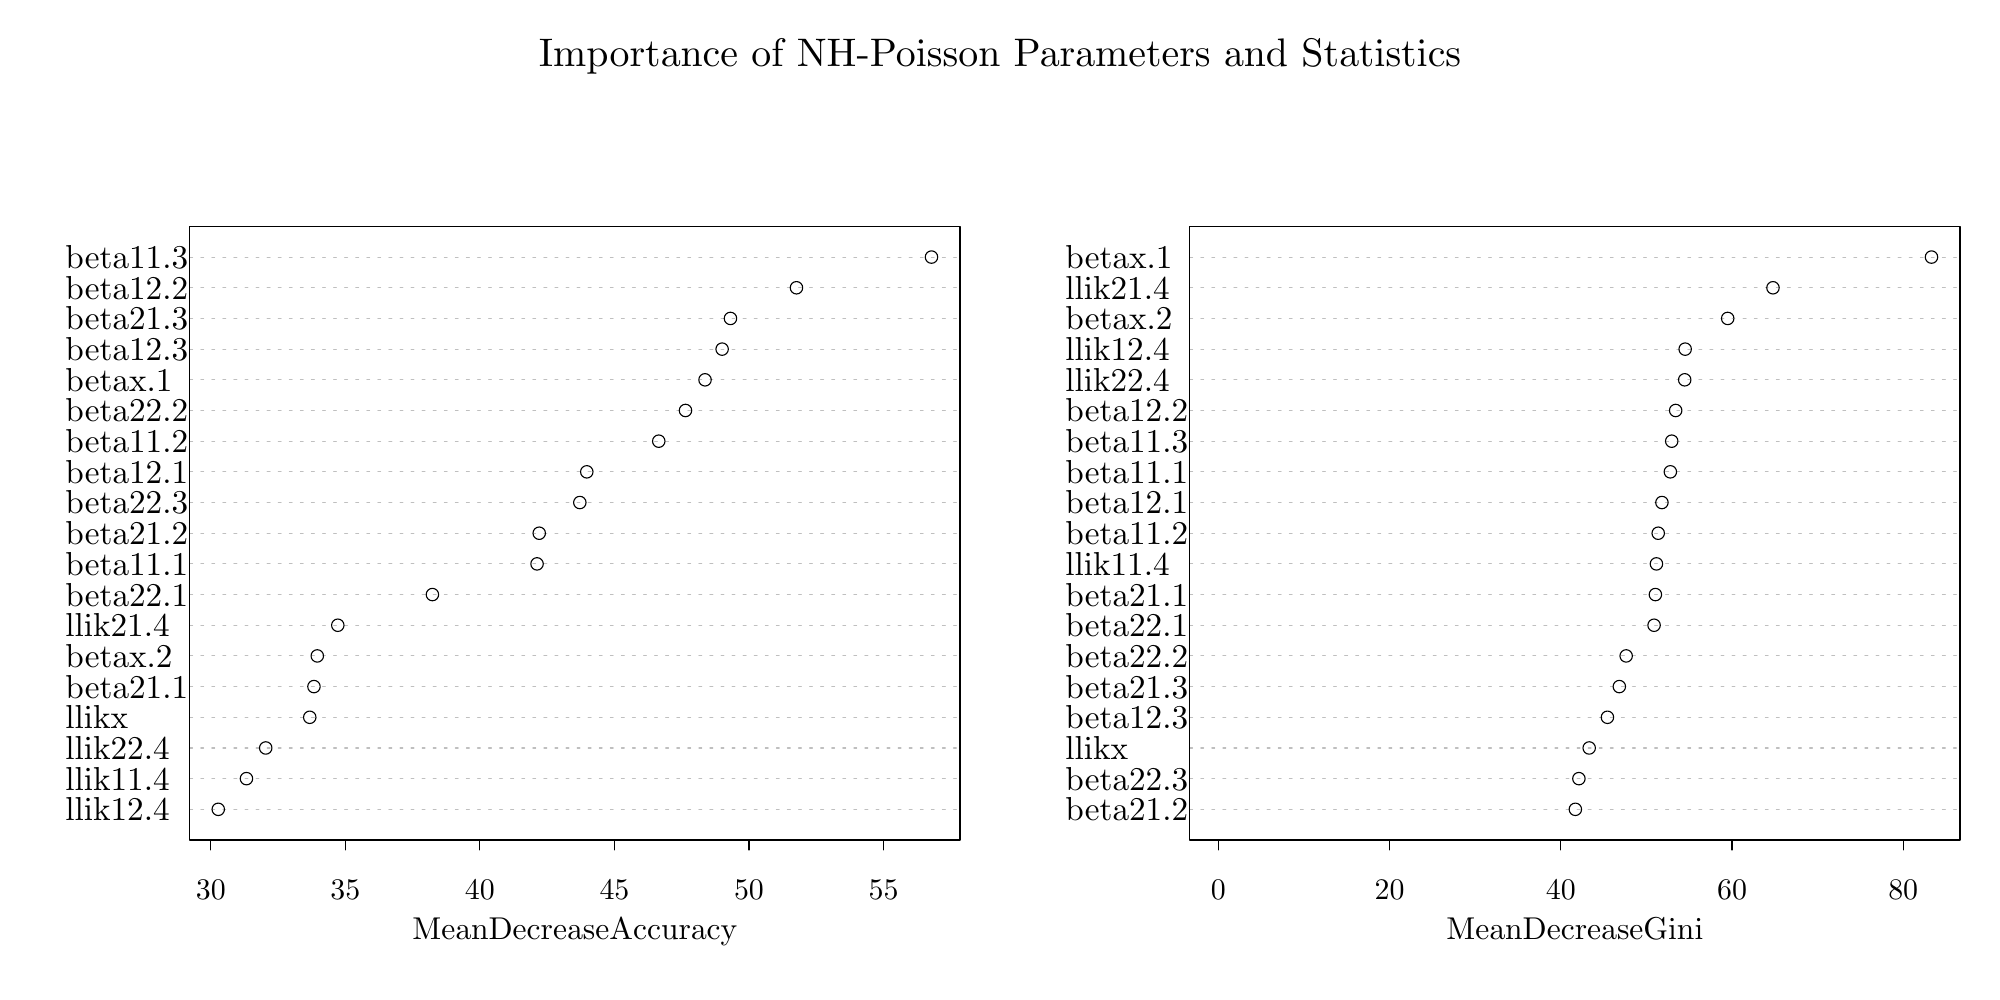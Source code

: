 % Created by tikzDevice version 0.6.2 on 2013-05-01 08:32:35.991
% !TEX encoding = UTF-8 Unicode

\documentclass{article}
\nonstopmode

\usepackage{tikz}

\usepackage[active,tightpage,psfixbb]{preview}

\PreviewEnvironment{pgfpicture}

\setlength\PreviewBorder{0pt}

\newcommand{\SweaveOpts}[1]{}  % do not interfere with LaTeX
\newcommand{\SweaveInput}[1]{} % because they are not real TeX commands
\newcommand{\Sexpr}[1]{}       % will only be parsed by R


%Change "article" to "report" to get rid of page number on title page
\usepackage{amsmath,amsfonts,amsthm,amssymb}
\usepackage{tikz}
\usetikzlibrary{backgrounds}
\usepackage{setspace}
\usepackage{Tabbing}
\usepackage{fancyhdr}
\usepackage{lastpage}
\usepackage{lstlinebgrd}
\usepackage{extramarks}
\usepackage{longtable}
\usepackage{chngpage}
\usepackage{soul,color}
\usepackage{color}
\usepackage{graphicx,float,wrapfig}
\usepackage{amsmath,amssymb, rotating}
%\usepackage{minted}
\usepackage{epsfig}
\usepackage{animate}
\usepackage{array}
\usepackage{graphics, color}
\usepackage{graphicx}
\usepackage{epsfig}
\usepackage{setspace}
\usepackage{verbatim}
\usepackage{url}
\usepackage[margin=1.0in]{geometry}

\definecolor{knitrfg}{rgb}{0.2, 0.2, 0.2}
\newcommand{\blue}[1]{{\color{blue} #1}}
\newcommand{\red}[1]{{\color{red} #1}}
\newcommand{\distas}[1]{%
  \savebox{\mybox}{\hbox{\kern3pt$\scriptstyle#1$\kern3pt}}%
  \savebox{\mysim}{\hbox{$\sim$}}%
  \mathbin{\overset{#1}{\kern\z \resizebox{\wd\mybox}{\ht\mysim}{$\sim$}}}%
}
\newcommand{\mytilde}{\raise.17ex\hbox{$\scriptstyle\mathtt{\sim}$}} 

% In case you need to adjust margins:
\topmargin=-0.45in      %
\evensidemargin=0in     %
\oddsidemargin=0in      %
\textwidth=6.5in        %
\textheight=9.0in       %
\headsep=0.25in         %

%Course Information
\newcommand{\Semester}{April and May 2013}
\newcommand{\CourseShort}{DMC 2013}
\newcommand{\CourseLong}{Data Mining Cup Competition 2013}

%Instructor Information
\newcommand{\InstructorLong}{Iowa State University of Science and Technology}
\newcommand{\InstructorShort}{ISU}

%My Information
\newcommand{\WritersLong}{Corey Lanker, Fangfang Liu, Jia Liu, Ian Mouzon, Wei Zhang, Wen Zhou}
\newcommand{\WritersShort}{Lanker, Liu, Liu, Mouzon, Zhang, Zhou}
\newcommand{\WritersContact}{\blue{imouzon@iastate.edu}}

%Homework Information
\newcommand{\homeworkTitle}{Prediction of Orders}
\newcommand{\homeworkDueDate}{April and May 2013}
\newcommand{\homeworkCreationDate}{\date{}}
\newcommand{\homeworkTopics}{}

% Setup the header and footer
\pagestyle{fancy}                                                       %
\lhead{\CourseShort:  \InstructorShort}                                                 %
\chead{\homeworkTitle}  %
\rhead{\WritersShort \firstxmark}                                                     %
\lfoot{\lastxmark}                                                      %
\cfoot{}                                                                %
\rfoot{Page\ \thepage\ of\ \pageref{LastPage}}                          %
\renewcommand\headrulewidth{0.4pt}                                      %
\renewcommand\footrulewidth{0.4pt}                                      %

%%%% FANCY QUOTES %%%
\makeatletter
\tikzset{%
  fancy quotes/.style={
    text width=\fq@width pt,
    align=justify,
    inner sep=1em,
    anchor=north west,
    minimum width=\textwidth,
  },
  fancy quotes width/.initial={.8\textwidth},
  fancy quotes marks/.style={
    scale=8,
    text=white,
    inner sep=0pt,
  },
  fancy quotes opening/.style={
    fancy quotes marks,
  },
  fancy quotes closing/.style={
    fancy quotes marks,
  },
  fancy quotes background/.style={
    show background rectangle,
    inner frame xsep=0pt,
    background rectangle/.style={
      fill=gray!25,
      rounded corners,
    },
  }
}

\newenvironment{fancyquotes}[1][]{%
\noindent
\tikzpicture[fancy quotes background]
\node[fancy quotes opening,anchor=north west] (fq@ul) at (0,0) {``};
\tikz@scan@one@point\pgfutil@firstofone(fq@ul.east)
\pgfmathsetmacro{\fq@width}{\textwidth - 2*\pgf@x}
\node[fancy quotes,#1] (fq@txt) at (fq@ul.north west) \bgroup}
{\egroup;
\node[overlay,fancy quotes closing,anchor=east] at (fq@txt.south east) {''};
\endtikzpicture}
\makeatother
%%% End of fancy quotes


\begin{document}

\begin{tikzpicture}[x=1pt,y=1pt]
\definecolor[named]{drawColor}{rgb}{0.00,0.00,0.00}
\definecolor[named]{fillColor}{rgb}{1.00,1.00,1.00}
\fill[color=fillColor,fill opacity=0.00,] (0,0) rectangle (722.70,361.35);
\begin{scope}
\path[clip] (  0.00,  0.00) rectangle (722.70,361.35);
\definecolor[named]{fillColor}{rgb}{0.00,0.00,0.00}
\definecolor[named]{drawColor}{rgb}{0.00,0.00,0.00}

\node[color=drawColor,anchor=base west,inner sep=0pt, outer sep=0pt, scale=  1.20] at ( 23.64, 64.77) {llik12.4};

\node[color=drawColor,anchor=base west,inner sep=0pt, outer sep=0pt, scale=  1.20] at ( 23.64, 75.86) {llik11.4};

\node[color=drawColor,anchor=base west,inner sep=0pt, outer sep=0pt, scale=  1.20] at ( 23.64, 86.94) {llik22.4};

\node[color=drawColor,anchor=base west,inner sep=0pt, outer sep=0pt, scale=  1.20] at ( 23.64, 98.03) {llikx};

\node[color=drawColor,anchor=base west,inner sep=0pt, outer sep=0pt, scale=  1.20] at ( 23.64,109.11) {beta21.1};

\node[color=drawColor,anchor=base west,inner sep=0pt, outer sep=0pt, scale=  1.20] at ( 23.64,120.20) {betax.2};

\node[color=drawColor,anchor=base west,inner sep=0pt, outer sep=0pt, scale=  1.20] at ( 23.64,131.28) {llik21.4};

\node[color=drawColor,anchor=base west,inner sep=0pt, outer sep=0pt, scale=  1.20] at ( 23.64,142.37) {beta22.1};

\node[color=drawColor,anchor=base west,inner sep=0pt, outer sep=0pt, scale=  1.20] at ( 23.64,153.46) {beta11.1};

\node[color=drawColor,anchor=base west,inner sep=0pt, outer sep=0pt, scale=  1.20] at ( 23.64,164.54) {beta21.2};

\node[color=drawColor,anchor=base west,inner sep=0pt, outer sep=0pt, scale=  1.20] at ( 23.64,175.63) {beta22.3};

\node[color=drawColor,anchor=base west,inner sep=0pt, outer sep=0pt, scale=  1.20] at ( 23.64,186.71) {beta12.1};

\node[color=drawColor,anchor=base west,inner sep=0pt, outer sep=0pt, scale=  1.20] at ( 23.64,197.80) {beta11.2};

\node[color=drawColor,anchor=base west,inner sep=0pt, outer sep=0pt, scale=  1.20] at ( 23.64,208.89) {beta22.2};

\node[color=drawColor,anchor=base west,inner sep=0pt, outer sep=0pt, scale=  1.20] at ( 23.64,219.97) {betax.1};

\node[color=drawColor,anchor=base west,inner sep=0pt, outer sep=0pt, scale=  1.20] at ( 23.64,231.06) {beta12.3};

\node[color=drawColor,anchor=base west,inner sep=0pt, outer sep=0pt, scale=  1.20] at ( 23.64,242.14) {beta21.3};

\node[color=drawColor,anchor=base west,inner sep=0pt, outer sep=0pt, scale=  1.20] at ( 23.64,253.23) {beta12.2};

\node[color=drawColor,anchor=base west,inner sep=0pt, outer sep=0pt, scale=  1.20] at ( 23.64,264.32) {beta11.3};
\end{scope}
\begin{scope}
\path[clip] ( 68.56, 57.82) rectangle (346.90,279.53);
\definecolor[named]{fillColor}{rgb}{0.00,0.00,0.00}
\definecolor[named]{drawColor}{rgb}{0.75,0.75,0.75}

\draw[color=drawColor,dash pattern=on 1pt off 3pt ,line cap=round,line join=round,fill opacity=0.00,] ( 68.56, 68.90) -- (346.90, 68.90);

\draw[color=drawColor,dash pattern=on 1pt off 3pt ,line cap=round,line join=round,fill opacity=0.00,] ( 68.56, 79.99) -- (346.90, 79.99);

\draw[color=drawColor,dash pattern=on 1pt off 3pt ,line cap=round,line join=round,fill opacity=0.00,] ( 68.56, 91.07) -- (346.90, 91.07);

\draw[color=drawColor,dash pattern=on 1pt off 3pt ,line cap=round,line join=round,fill opacity=0.00,] ( 68.56,102.16) -- (346.90,102.16);

\draw[color=drawColor,dash pattern=on 1pt off 3pt ,line cap=round,line join=round,fill opacity=0.00,] ( 68.56,113.25) -- (346.90,113.25);

\draw[color=drawColor,dash pattern=on 1pt off 3pt ,line cap=round,line join=round,fill opacity=0.00,] ( 68.56,124.33) -- (346.90,124.33);

\draw[color=drawColor,dash pattern=on 1pt off 3pt ,line cap=round,line join=round,fill opacity=0.00,] ( 68.56,135.42) -- (346.90,135.42);

\draw[color=drawColor,dash pattern=on 1pt off 3pt ,line cap=round,line join=round,fill opacity=0.00,] ( 68.56,146.50) -- (346.90,146.50);

\draw[color=drawColor,dash pattern=on 1pt off 3pt ,line cap=round,line join=round,fill opacity=0.00,] ( 68.56,157.59) -- (346.90,157.59);

\draw[color=drawColor,dash pattern=on 1pt off 3pt ,line cap=round,line join=round,fill opacity=0.00,] ( 68.56,168.67) -- (346.90,168.67);

\draw[color=drawColor,dash pattern=on 1pt off 3pt ,line cap=round,line join=round,fill opacity=0.00,] ( 68.56,179.76) -- (346.90,179.76);

\draw[color=drawColor,dash pattern=on 1pt off 3pt ,line cap=round,line join=round,fill opacity=0.00,] ( 68.56,190.85) -- (346.90,190.85);

\draw[color=drawColor,dash pattern=on 1pt off 3pt ,line cap=round,line join=round,fill opacity=0.00,] ( 68.56,201.93) -- (346.90,201.93);

\draw[color=drawColor,dash pattern=on 1pt off 3pt ,line cap=round,line join=round,fill opacity=0.00,] ( 68.56,213.02) -- (346.90,213.02);

\draw[color=drawColor,dash pattern=on 1pt off 3pt ,line cap=round,line join=round,fill opacity=0.00,] ( 68.56,224.10) -- (346.90,224.10);

\draw[color=drawColor,dash pattern=on 1pt off 3pt ,line cap=round,line join=round,fill opacity=0.00,] ( 68.56,235.19) -- (346.90,235.19);

\draw[color=drawColor,dash pattern=on 1pt off 3pt ,line cap=round,line join=round,fill opacity=0.00,] ( 68.56,246.28) -- (346.90,246.28);

\draw[color=drawColor,dash pattern=on 1pt off 3pt ,line cap=round,line join=round,fill opacity=0.00,] ( 68.56,257.36) -- (346.90,257.36);

\draw[color=drawColor,dash pattern=on 1pt off 3pt ,line cap=round,line join=round,fill opacity=0.00,] ( 68.56,268.45) -- (346.90,268.45);
\definecolor[named]{drawColor}{rgb}{0.00,0.00,0.00}

\draw[color=drawColor,line cap=round,line join=round,fill opacity=0.00,] ( 78.87, 68.90) circle (  2.25);

\draw[color=drawColor,line cap=round,line join=round,fill opacity=0.00,] ( 89.05, 79.99) circle (  2.25);

\draw[color=drawColor,line cap=round,line join=round,fill opacity=0.00,] ( 96.02, 91.07) circle (  2.25);

\draw[color=drawColor,line cap=round,line join=round,fill opacity=0.00,] (111.93,102.16) circle (  2.25);

\draw[color=drawColor,line cap=round,line join=round,fill opacity=0.00,] (113.45,113.25) circle (  2.25);

\draw[color=drawColor,line cap=round,line join=round,fill opacity=0.00,] (114.65,124.33) circle (  2.25);

\draw[color=drawColor,line cap=round,line join=round,fill opacity=0.00,] (122.06,135.42) circle (  2.25);

\draw[color=drawColor,line cap=round,line join=round,fill opacity=0.00,] (156.25,146.50) circle (  2.25);

\draw[color=drawColor,line cap=round,line join=round,fill opacity=0.00,] (194.06,157.59) circle (  2.25);

\draw[color=drawColor,line cap=round,line join=round,fill opacity=0.00,] (194.85,168.67) circle (  2.25);

\draw[color=drawColor,line cap=round,line join=round,fill opacity=0.00,] (209.52,179.76) circle (  2.25);

\draw[color=drawColor,line cap=round,line join=round,fill opacity=0.00,] (212.03,190.85) circle (  2.25);

\draw[color=drawColor,line cap=round,line join=round,fill opacity=0.00,] (238.04,201.93) circle (  2.25);

\draw[color=drawColor,line cap=round,line join=round,fill opacity=0.00,] (247.70,213.02) circle (  2.25);

\draw[color=drawColor,line cap=round,line join=round,fill opacity=0.00,] (254.76,224.10) circle (  2.25);

\draw[color=drawColor,line cap=round,line join=round,fill opacity=0.00,] (260.94,235.19) circle (  2.25);

\draw[color=drawColor,line cap=round,line join=round,fill opacity=0.00,] (263.95,246.28) circle (  2.25);

\draw[color=drawColor,line cap=round,line join=round,fill opacity=0.00,] (287.80,257.36) circle (  2.25);

\draw[color=drawColor,line cap=round,line join=round,fill opacity=0.00,] (336.59,268.45) circle (  2.25);
\end{scope}
\begin{scope}
\path[clip] (  0.00,  0.00) rectangle (722.70,361.35);
\definecolor[named]{fillColor}{rgb}{0.00,0.00,0.00}
\definecolor[named]{drawColor}{rgb}{0.00,0.00,0.00}

\draw[color=drawColor,line cap=round,line join=round,fill opacity=0.00,] ( 76.16, 57.82) -- (319.28, 57.82);

\draw[color=drawColor,line cap=round,line join=round,fill opacity=0.00,] ( 76.16, 57.82) -- ( 76.16, 54.22);

\draw[color=drawColor,line cap=round,line join=round,fill opacity=0.00,] (124.78, 57.82) -- (124.78, 54.22);

\draw[color=drawColor,line cap=round,line join=round,fill opacity=0.00,] (173.41, 57.82) -- (173.41, 54.22);

\draw[color=drawColor,line cap=round,line join=round,fill opacity=0.00,] (222.03, 57.82) -- (222.03, 54.22);

\draw[color=drawColor,line cap=round,line join=round,fill opacity=0.00,] (270.65, 57.82) -- (270.65, 54.22);

\draw[color=drawColor,line cap=round,line join=round,fill opacity=0.00,] (319.28, 57.82) -- (319.28, 54.22);

\node[color=drawColor,anchor=base,inner sep=0pt, outer sep=0pt, scale=  1.08] at ( 76.16, 36.22) {30};

\node[color=drawColor,anchor=base,inner sep=0pt, outer sep=0pt, scale=  1.08] at (124.78, 36.22) {35};

\node[color=drawColor,anchor=base,inner sep=0pt, outer sep=0pt, scale=  1.08] at (173.41, 36.22) {40};

\node[color=drawColor,anchor=base,inner sep=0pt, outer sep=0pt, scale=  1.08] at (222.03, 36.22) {45};

\node[color=drawColor,anchor=base,inner sep=0pt, outer sep=0pt, scale=  1.08] at (270.65, 36.22) {50};

\node[color=drawColor,anchor=base,inner sep=0pt, outer sep=0pt, scale=  1.08] at (319.28, 36.22) {55};

\draw[color=drawColor,line cap=round,line join=round,fill opacity=0.00,] ( 68.56, 57.82) --
	(346.90, 57.82) --
	(346.90,279.53) --
	( 68.56,279.53) --
	( 68.56, 57.82);
\end{scope}
\begin{scope}
\path[clip] (  0.00,  0.00) rectangle (361.35,337.35);
\definecolor[named]{fillColor}{rgb}{0.00,0.00,0.00}
\definecolor[named]{drawColor}{rgb}{0.00,0.00,0.00}

\node[color=drawColor,anchor=base,inner sep=0pt, outer sep=0pt, scale=  1.14] at (207.73, 21.82) {MeanDecreaseAccuracy};
\end{scope}
\begin{scope}
\path[clip] (421.35, 48.00) rectangle (710.70,289.35);
\definecolor[named]{fillColor}{rgb}{0.00,0.00,0.00}
\end{scope}
\begin{scope}
\path[clip] (  0.00,  0.00) rectangle (722.70,361.35);
\definecolor[named]{fillColor}{rgb}{0.00,0.00,0.00}
\definecolor[named]{drawColor}{rgb}{0.00,0.00,0.00}

\node[color=drawColor,anchor=base west,inner sep=0pt, outer sep=0pt, scale=  1.20] at (384.99, 64.77) {beta21.2};

\node[color=drawColor,anchor=base west,inner sep=0pt, outer sep=0pt, scale=  1.20] at (384.99, 75.86) {beta22.3};

\node[color=drawColor,anchor=base west,inner sep=0pt, outer sep=0pt, scale=  1.20] at (384.99, 86.94) {llikx};

\node[color=drawColor,anchor=base west,inner sep=0pt, outer sep=0pt, scale=  1.20] at (384.99, 98.03) {beta12.3};

\node[color=drawColor,anchor=base west,inner sep=0pt, outer sep=0pt, scale=  1.20] at (384.99,109.11) {beta21.3};

\node[color=drawColor,anchor=base west,inner sep=0pt, outer sep=0pt, scale=  1.20] at (384.99,120.20) {beta22.2};

\node[color=drawColor,anchor=base west,inner sep=0pt, outer sep=0pt, scale=  1.20] at (384.99,131.28) {beta22.1};

\node[color=drawColor,anchor=base west,inner sep=0pt, outer sep=0pt, scale=  1.20] at (384.99,142.37) {beta21.1};

\node[color=drawColor,anchor=base west,inner sep=0pt, outer sep=0pt, scale=  1.20] at (384.99,153.46) {llik11.4};

\node[color=drawColor,anchor=base west,inner sep=0pt, outer sep=0pt, scale=  1.20] at (384.99,164.54) {beta11.2};

\node[color=drawColor,anchor=base west,inner sep=0pt, outer sep=0pt, scale=  1.20] at (384.99,175.63) {beta12.1};

\node[color=drawColor,anchor=base west,inner sep=0pt, outer sep=0pt, scale=  1.20] at (384.99,186.71) {beta11.1};

\node[color=drawColor,anchor=base west,inner sep=0pt, outer sep=0pt, scale=  1.20] at (384.99,197.80) {beta11.3};

\node[color=drawColor,anchor=base west,inner sep=0pt, outer sep=0pt, scale=  1.20] at (384.99,208.89) {beta12.2};

\node[color=drawColor,anchor=base west,inner sep=0pt, outer sep=0pt, scale=  1.20] at (384.99,219.97) {llik22.4};

\node[color=drawColor,anchor=base west,inner sep=0pt, outer sep=0pt, scale=  1.20] at (384.99,231.06) {llik12.4};

\node[color=drawColor,anchor=base west,inner sep=0pt, outer sep=0pt, scale=  1.20] at (384.99,242.14) {betax.2};

\node[color=drawColor,anchor=base west,inner sep=0pt, outer sep=0pt, scale=  1.20] at (384.99,253.23) {llik21.4};

\node[color=drawColor,anchor=base west,inner sep=0pt, outer sep=0pt, scale=  1.20] at (384.99,264.32) {betax.1};
\end{scope}
\begin{scope}
\path[clip] (429.91, 57.82) rectangle (708.25,279.53);
\definecolor[named]{fillColor}{rgb}{0.00,0.00,0.00}
\definecolor[named]{drawColor}{rgb}{0.75,0.75,0.75}

\draw[color=drawColor,dash pattern=on 1pt off 3pt ,line cap=round,line join=round,fill opacity=0.00,] (429.91, 68.90) -- (708.25, 68.90);

\draw[color=drawColor,dash pattern=on 1pt off 3pt ,line cap=round,line join=round,fill opacity=0.00,] (429.91, 79.99) -- (708.25, 79.99);

\draw[color=drawColor,dash pattern=on 1pt off 3pt ,line cap=round,line join=round,fill opacity=0.00,] (429.91, 91.07) -- (708.25, 91.07);

\draw[color=drawColor,dash pattern=on 1pt off 3pt ,line cap=round,line join=round,fill opacity=0.00,] (429.91,102.16) -- (708.25,102.16);

\draw[color=drawColor,dash pattern=on 1pt off 3pt ,line cap=round,line join=round,fill opacity=0.00,] (429.91,113.25) -- (708.25,113.25);

\draw[color=drawColor,dash pattern=on 1pt off 3pt ,line cap=round,line join=round,fill opacity=0.00,] (429.91,124.33) -- (708.25,124.33);

\draw[color=drawColor,dash pattern=on 1pt off 3pt ,line cap=round,line join=round,fill opacity=0.00,] (429.91,135.42) -- (708.25,135.42);

\draw[color=drawColor,dash pattern=on 1pt off 3pt ,line cap=round,line join=round,fill opacity=0.00,] (429.91,146.50) -- (708.25,146.50);

\draw[color=drawColor,dash pattern=on 1pt off 3pt ,line cap=round,line join=round,fill opacity=0.00,] (429.91,157.59) -- (708.25,157.59);

\draw[color=drawColor,dash pattern=on 1pt off 3pt ,line cap=round,line join=round,fill opacity=0.00,] (429.91,168.67) -- (708.25,168.67);

\draw[color=drawColor,dash pattern=on 1pt off 3pt ,line cap=round,line join=round,fill opacity=0.00,] (429.91,179.76) -- (708.25,179.76);

\draw[color=drawColor,dash pattern=on 1pt off 3pt ,line cap=round,line join=round,fill opacity=0.00,] (429.91,190.85) -- (708.25,190.85);

\draw[color=drawColor,dash pattern=on 1pt off 3pt ,line cap=round,line join=round,fill opacity=0.00,] (429.91,201.93) -- (708.25,201.93);

\draw[color=drawColor,dash pattern=on 1pt off 3pt ,line cap=round,line join=round,fill opacity=0.00,] (429.91,213.02) -- (708.25,213.02);

\draw[color=drawColor,dash pattern=on 1pt off 3pt ,line cap=round,line join=round,fill opacity=0.00,] (429.91,224.10) -- (708.25,224.10);

\draw[color=drawColor,dash pattern=on 1pt off 3pt ,line cap=round,line join=round,fill opacity=0.00,] (429.91,235.19) -- (708.25,235.19);

\draw[color=drawColor,dash pattern=on 1pt off 3pt ,line cap=round,line join=round,fill opacity=0.00,] (429.91,246.28) -- (708.25,246.28);

\draw[color=drawColor,dash pattern=on 1pt off 3pt ,line cap=round,line join=round,fill opacity=0.00,] (429.91,257.36) -- (708.25,257.36);

\draw[color=drawColor,dash pattern=on 1pt off 3pt ,line cap=round,line join=round,fill opacity=0.00,] (429.91,268.45) -- (708.25,268.45);
\definecolor[named]{drawColor}{rgb}{0.00,0.00,0.00}

\draw[color=drawColor,line cap=round,line join=round,fill opacity=0.00,] (569.25, 68.90) circle (  2.25);

\draw[color=drawColor,line cap=round,line join=round,fill opacity=0.00,] (570.53, 79.99) circle (  2.25);

\draw[color=drawColor,line cap=round,line join=round,fill opacity=0.00,] (574.25, 91.07) circle (  2.25);

\draw[color=drawColor,line cap=round,line join=round,fill opacity=0.00,] (580.84,102.16) circle (  2.25);

\draw[color=drawColor,line cap=round,line join=round,fill opacity=0.00,] (585.14,113.25) circle (  2.25);

\draw[color=drawColor,line cap=round,line join=round,fill opacity=0.00,] (587.61,124.33) circle (  2.25);

\draw[color=drawColor,line cap=round,line join=round,fill opacity=0.00,] (597.69,135.42) circle (  2.25);

\draw[color=drawColor,line cap=round,line join=round,fill opacity=0.00,] (598.17,146.50) circle (  2.25);

\draw[color=drawColor,line cap=round,line join=round,fill opacity=0.00,] (598.55,157.59) circle (  2.25);

\draw[color=drawColor,line cap=round,line join=round,fill opacity=0.00,] (599.19,168.67) circle (  2.25);

\draw[color=drawColor,line cap=round,line join=round,fill opacity=0.00,] (600.53,179.76) circle (  2.25);

\draw[color=drawColor,line cap=round,line join=round,fill opacity=0.00,] (603.58,190.85) circle (  2.25);

\draw[color=drawColor,line cap=round,line join=round,fill opacity=0.00,] (604.07,201.93) circle (  2.25);

\draw[color=drawColor,line cap=round,line join=round,fill opacity=0.00,] (605.50,213.02) circle (  2.25);

\draw[color=drawColor,line cap=round,line join=round,fill opacity=0.00,] (608.76,224.10) circle (  2.25);

\draw[color=drawColor,line cap=round,line join=round,fill opacity=0.00,] (608.93,235.19) circle (  2.25);

\draw[color=drawColor,line cap=round,line join=round,fill opacity=0.00,] (624.30,246.28) circle (  2.25);

\draw[color=drawColor,line cap=round,line join=round,fill opacity=0.00,] (640.66,257.36) circle (  2.25);

\draw[color=drawColor,line cap=round,line join=round,fill opacity=0.00,] (697.94,268.45) circle (  2.25);
\end{scope}
\begin{scope}
\path[clip] (  0.00,  0.00) rectangle (722.70,361.35);
\definecolor[named]{fillColor}{rgb}{0.00,0.00,0.00}
\definecolor[named]{drawColor}{rgb}{0.00,0.00,0.00}

\draw[color=drawColor,line cap=round,line join=round,fill opacity=0.00,] (440.22, 57.82) -- (687.73, 57.82);

\draw[color=drawColor,line cap=round,line join=round,fill opacity=0.00,] (440.22, 57.82) -- (440.22, 54.22);

\draw[color=drawColor,line cap=round,line join=round,fill opacity=0.00,] (502.10, 57.82) -- (502.10, 54.22);

\draw[color=drawColor,line cap=round,line join=round,fill opacity=0.00,] (563.98, 57.82) -- (563.98, 54.22);

\draw[color=drawColor,line cap=round,line join=round,fill opacity=0.00,] (625.86, 57.82) -- (625.86, 54.22);

\draw[color=drawColor,line cap=round,line join=round,fill opacity=0.00,] (687.73, 57.82) -- (687.73, 54.22);

\node[color=drawColor,anchor=base,inner sep=0pt, outer sep=0pt, scale=  1.08] at (440.22, 36.22) {0};

\node[color=drawColor,anchor=base,inner sep=0pt, outer sep=0pt, scale=  1.08] at (502.10, 36.22) {20};

\node[color=drawColor,anchor=base,inner sep=0pt, outer sep=0pt, scale=  1.08] at (563.98, 36.22) {40};

\node[color=drawColor,anchor=base,inner sep=0pt, outer sep=0pt, scale=  1.08] at (625.86, 36.22) {60};

\node[color=drawColor,anchor=base,inner sep=0pt, outer sep=0pt, scale=  1.08] at (687.73, 36.22) {80};

\draw[color=drawColor,line cap=round,line join=round,fill opacity=0.00,] (429.91, 57.82) --
	(708.25, 57.82) --
	(708.25,279.53) --
	(429.91,279.53) --
	(429.91, 57.82);
\end{scope}
\begin{scope}
\path[clip] (361.35,  0.00) rectangle (722.70,337.35);
\definecolor[named]{fillColor}{rgb}{0.00,0.00,0.00}
\definecolor[named]{drawColor}{rgb}{0.00,0.00,0.00}

\node[color=drawColor,anchor=base,inner sep=0pt, outer sep=0pt, scale=  1.14] at (569.08, 21.82) {MeanDecreaseGini};
\end{scope}
\begin{scope}
\path[clip] (  0.00,  0.00) rectangle (722.70,361.35);
\definecolor[named]{fillColor}{rgb}{0.00,0.00,0.00}
\definecolor[named]{drawColor}{rgb}{0.00,0.00,0.00}

\node[color=drawColor,anchor=base,inner sep=0pt, outer sep=0pt, scale=  1.44] at (361.35,337.35) {Importance of NH-Poisson Parameters and Statistics};
\end{scope}
\end{tikzpicture}

\end{document}
